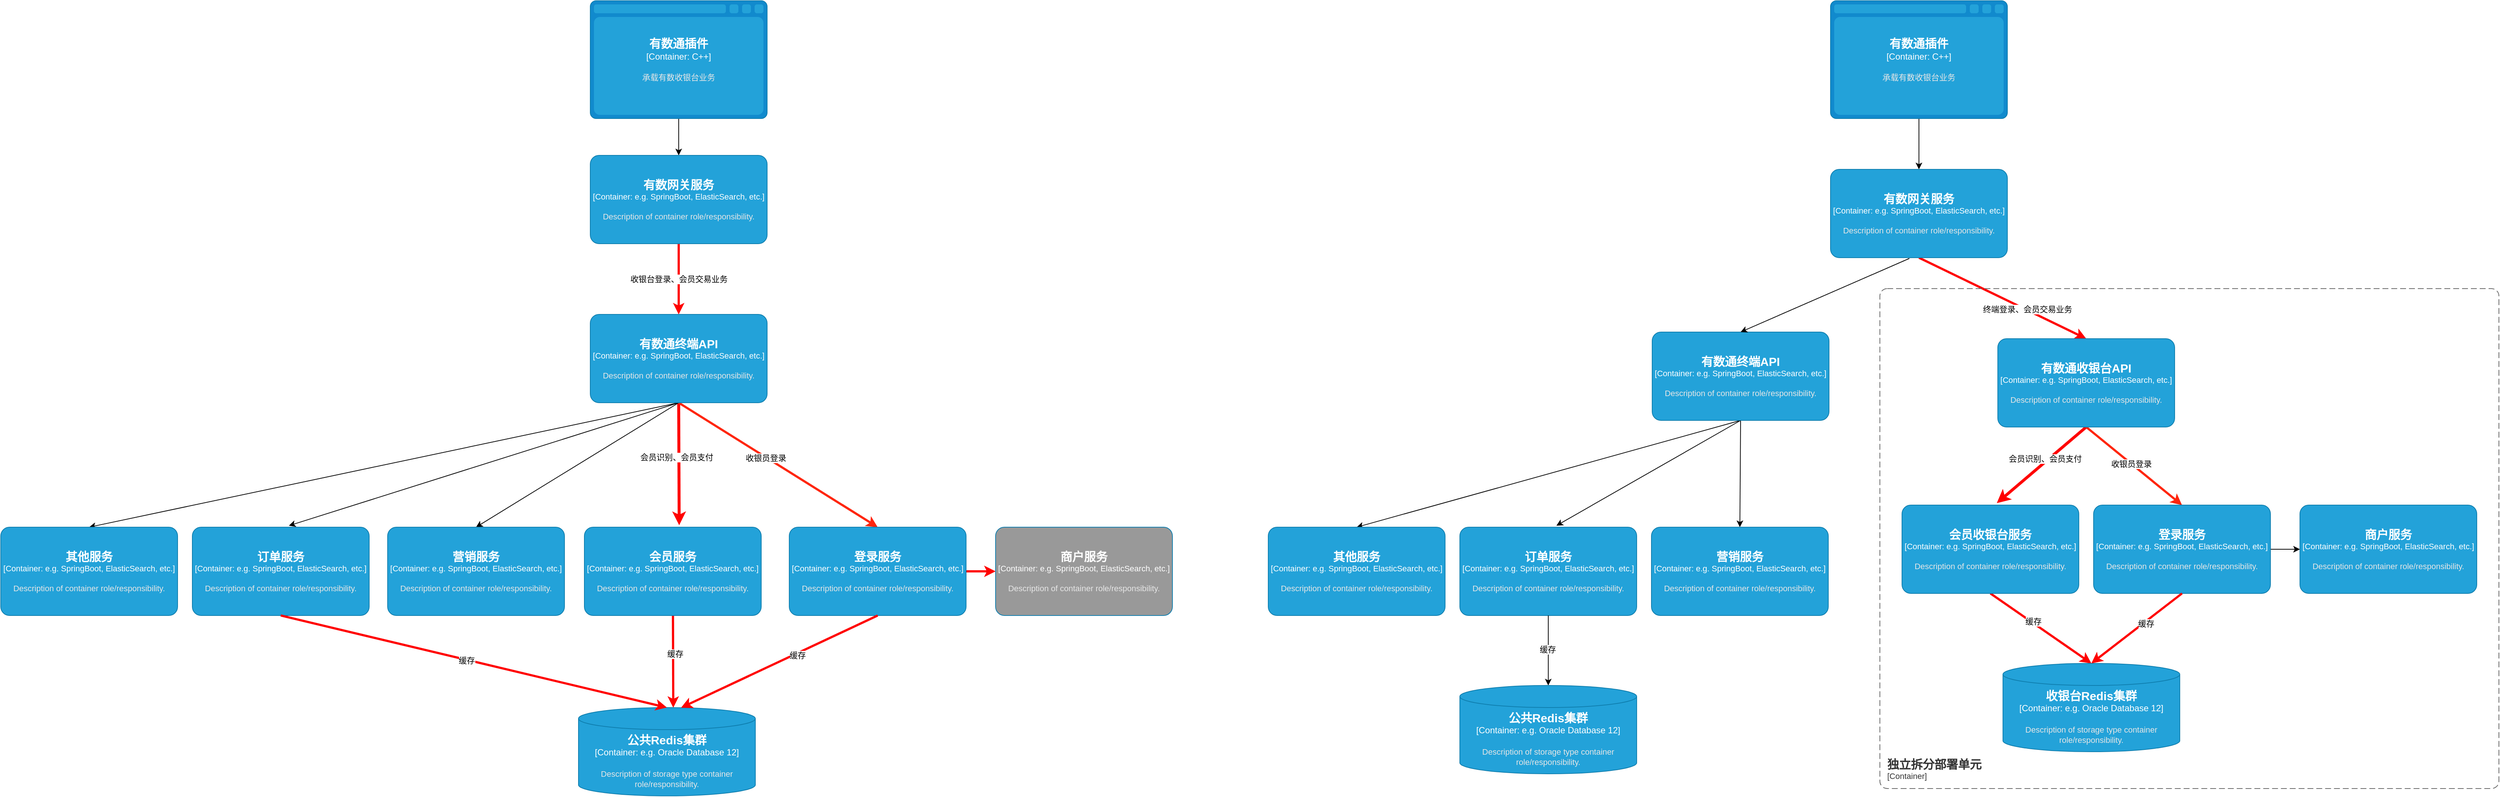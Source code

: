 <mxfile version="21.0.6" type="github">
  <diagram name="第 1 页" id="t0UJckb2Ev8VVVna4g9e">
    <mxGraphModel dx="2522" dy="2105" grid="1" gridSize="10" guides="1" tooltips="1" connect="1" arrows="1" fold="1" page="1" pageScale="1" pageWidth="827" pageHeight="1169" math="0" shadow="0">
      <root>
        <mxCell id="0" />
        <mxCell id="1" parent="0" />
        <mxCell id="-FBFodK5nEFQoo2l8xee-19" style="edgeStyle=orthogonalEdgeStyle;rounded=0;orthogonalLoop=1;jettySize=auto;html=1;exitX=0.5;exitY=1;exitDx=0;exitDy=0;exitPerimeter=0;entryX=0.5;entryY=0;entryDx=0;entryDy=0;entryPerimeter=0;" edge="1" parent="1" source="-FBFodK5nEFQoo2l8xee-1" target="-FBFodK5nEFQoo2l8xee-5">
          <mxGeometry relative="1" as="geometry" />
        </mxCell>
        <object placeholders="1" c4Type="有数通插件" c4Container="Container" c4Technology="C++" c4Description="承载有数收银台业务" label="&lt;font style=&quot;font-size: 16px&quot;&gt;&lt;b&gt;%c4Type%&lt;/b&gt;&lt;/font&gt;&lt;div&gt;[%c4Container%:&amp;nbsp;%c4Technology%]&lt;/div&gt;&lt;br&gt;&lt;div&gt;&lt;font style=&quot;font-size: 11px&quot;&gt;&lt;font color=&quot;#E6E6E6&quot;&gt;%c4Description%&lt;/font&gt;&lt;/div&gt;" id="-FBFodK5nEFQoo2l8xee-1">
          <mxCell style="shape=mxgraph.c4.webBrowserContainer2;whiteSpace=wrap;html=1;boundedLbl=1;rounded=0;labelBackgroundColor=none;strokeColor=#118ACD;fillColor=#23A2D9;strokeColor=#118ACD;strokeColor2=#0E7DAD;fontSize=12;fontColor=#ffffff;align=center;metaEdit=1;points=[[0.5,0,0],[1,0.25,0],[1,0.5,0],[1,0.75,0],[0.5,1,0],[0,0.75,0],[0,0.5,0],[0,0.25,0]];resizable=0;" vertex="1" parent="1">
            <mxGeometry x="230" y="-130" width="240" height="160" as="geometry" />
          </mxCell>
        </object>
        <mxCell id="-FBFodK5nEFQoo2l8xee-25" style="rounded=0;orthogonalLoop=1;jettySize=auto;html=1;exitX=0.5;exitY=1;exitDx=0;exitDy=0;exitPerimeter=0;entryX=0.536;entryY=-0.022;entryDx=0;entryDy=0;entryPerimeter=0;strokeColor=#FF0000;strokeWidth=4;" edge="1" parent="1" source="-FBFodK5nEFQoo2l8xee-2" target="-FBFodK5nEFQoo2l8xee-24">
          <mxGeometry relative="1" as="geometry" />
        </mxCell>
        <mxCell id="-FBFodK5nEFQoo2l8xee-38" value="会员识别、会员支付" style="edgeLabel;html=1;align=center;verticalAlign=middle;resizable=0;points=[];" vertex="1" connectable="0" parent="-FBFodK5nEFQoo2l8xee-25">
          <mxGeometry x="-0.114" y="-4" relative="1" as="geometry">
            <mxPoint as="offset" />
          </mxGeometry>
        </mxCell>
        <mxCell id="-FBFodK5nEFQoo2l8xee-27" style="rounded=0;orthogonalLoop=1;jettySize=auto;html=1;exitX=0.5;exitY=1;exitDx=0;exitDy=0;exitPerimeter=0;entryX=0.546;entryY=-0.017;entryDx=0;entryDy=0;entryPerimeter=0;" edge="1" parent="1" source="-FBFodK5nEFQoo2l8xee-2" target="-FBFodK5nEFQoo2l8xee-26">
          <mxGeometry relative="1" as="geometry">
            <mxPoint x="-120" y="580" as="targetPoint" />
          </mxGeometry>
        </mxCell>
        <mxCell id="-FBFodK5nEFQoo2l8xee-31" style="rounded=0;orthogonalLoop=1;jettySize=auto;html=1;exitX=0.5;exitY=1;exitDx=0;exitDy=0;exitPerimeter=0;entryX=0.5;entryY=0;entryDx=0;entryDy=0;entryPerimeter=0;" edge="1" parent="1" source="-FBFodK5nEFQoo2l8xee-2" target="-FBFodK5nEFQoo2l8xee-30">
          <mxGeometry relative="1" as="geometry" />
        </mxCell>
        <mxCell id="-FBFodK5nEFQoo2l8xee-34" style="rounded=0;orthogonalLoop=1;jettySize=auto;html=1;exitX=0.5;exitY=1;exitDx=0;exitDy=0;exitPerimeter=0;entryX=0.5;entryY=0;entryDx=0;entryDy=0;entryPerimeter=0;" edge="1" parent="1" source="-FBFodK5nEFQoo2l8xee-2" target="-FBFodK5nEFQoo2l8xee-33">
          <mxGeometry relative="1" as="geometry" />
        </mxCell>
        <mxCell id="-FBFodK5nEFQoo2l8xee-37" style="rounded=0;orthogonalLoop=1;jettySize=auto;html=1;exitX=0.5;exitY=1;exitDx=0;exitDy=0;exitPerimeter=0;strokeColor=#FF250D;strokeWidth=3;entryX=0.5;entryY=0;entryDx=0;entryDy=0;entryPerimeter=0;" edge="1" parent="1" source="-FBFodK5nEFQoo2l8xee-2" target="-FBFodK5nEFQoo2l8xee-174">
          <mxGeometry relative="1" as="geometry">
            <mxPoint x="570" y="570" as="targetPoint" />
          </mxGeometry>
        </mxCell>
        <mxCell id="-FBFodK5nEFQoo2l8xee-39" value="收银员登录" style="edgeLabel;html=1;align=center;verticalAlign=middle;resizable=0;points=[];" vertex="1" connectable="0" parent="-FBFodK5nEFQoo2l8xee-37">
          <mxGeometry x="-0.18" relative="1" as="geometry">
            <mxPoint x="7" y="6" as="offset" />
          </mxGeometry>
        </mxCell>
        <object placeholders="1" c4Name="有数通终端API" c4Type="Container" c4Technology="e.g. SpringBoot, ElasticSearch, etc." c4Description="Description of container role/responsibility." label="&lt;font style=&quot;font-size: 16px&quot;&gt;&lt;b&gt;%c4Name%&lt;/b&gt;&lt;/font&gt;&lt;div&gt;[%c4Type%: %c4Technology%]&lt;/div&gt;&lt;br&gt;&lt;div&gt;&lt;font style=&quot;font-size: 11px&quot;&gt;&lt;font color=&quot;#E6E6E6&quot;&gt;%c4Description%&lt;/font&gt;&lt;/div&gt;" id="-FBFodK5nEFQoo2l8xee-2">
          <mxCell style="rounded=1;whiteSpace=wrap;html=1;fontSize=11;labelBackgroundColor=none;fillColor=#23A2D9;fontColor=#ffffff;align=center;arcSize=10;strokeColor=#0E7DAD;metaEdit=1;resizable=0;points=[[0.25,0,0],[0.5,0,0],[0.75,0,0],[1,0.25,0],[1,0.5,0],[1,0.75,0],[0.75,1,0],[0.5,1,0],[0.25,1,0],[0,0.75,0],[0,0.5,0],[0,0.25,0]];" vertex="1" parent="1">
            <mxGeometry x="230" y="296" width="240" height="120" as="geometry" />
          </mxCell>
        </object>
        <mxCell id="-FBFodK5nEFQoo2l8xee-20" value="收银台登录、会员交易业务" style="edgeStyle=orthogonalEdgeStyle;rounded=0;orthogonalLoop=1;jettySize=auto;html=1;entryX=0.5;entryY=0;entryDx=0;entryDy=0;entryPerimeter=0;strokeColor=#FF0000;strokeWidth=3;" edge="1" parent="1" source="-FBFodK5nEFQoo2l8xee-5" target="-FBFodK5nEFQoo2l8xee-2">
          <mxGeometry x="0.005" relative="1" as="geometry">
            <mxPoint as="offset" />
          </mxGeometry>
        </mxCell>
        <object placeholders="1" c4Name="有数网关服务" c4Type="Container" c4Technology="e.g. SpringBoot, ElasticSearch, etc." c4Description="Description of container role/responsibility." label="&lt;font style=&quot;font-size: 16px&quot;&gt;&lt;b&gt;%c4Name%&lt;/b&gt;&lt;/font&gt;&lt;div&gt;[%c4Type%: %c4Technology%]&lt;/div&gt;&lt;br&gt;&lt;div&gt;&lt;font style=&quot;font-size: 11px&quot;&gt;&lt;font color=&quot;#E6E6E6&quot;&gt;%c4Description%&lt;/font&gt;&lt;/div&gt;" id="-FBFodK5nEFQoo2l8xee-5">
          <mxCell style="rounded=1;whiteSpace=wrap;html=1;fontSize=11;labelBackgroundColor=none;fillColor=#23A2D9;fontColor=#ffffff;align=center;arcSize=10;strokeColor=#0E7DAD;metaEdit=1;resizable=0;points=[[0.25,0,0],[0.5,0,0],[0.75,0,0],[1,0.25,0],[1,0.5,0],[1,0.75,0],[0.75,1,0],[0.5,1,0],[0.25,1,0],[0,0.75,0],[0,0.5,0],[0,0.25,0]];" vertex="1" parent="1">
            <mxGeometry x="230" y="80" width="240" height="120" as="geometry" />
          </mxCell>
        </object>
        <mxCell id="-FBFodK5nEFQoo2l8xee-94" style="rounded=0;orthogonalLoop=1;jettySize=auto;html=1;entryX=0.536;entryY=0.002;entryDx=0;entryDy=0;entryPerimeter=0;strokeWidth=3;strokeColor=#FF0000;" edge="1" parent="1" source="-FBFodK5nEFQoo2l8xee-24" target="-FBFodK5nEFQoo2l8xee-92">
          <mxGeometry relative="1" as="geometry" />
        </mxCell>
        <mxCell id="-FBFodK5nEFQoo2l8xee-98" value="缓存" style="edgeLabel;html=1;align=center;verticalAlign=middle;resizable=0;points=[];" vertex="1" connectable="0" parent="-FBFodK5nEFQoo2l8xee-94">
          <mxGeometry x="-0.174" y="2" relative="1" as="geometry">
            <mxPoint as="offset" />
          </mxGeometry>
        </mxCell>
        <object placeholders="1" c4Name="会员服务" c4Type="Container" c4Technology="e.g. SpringBoot, ElasticSearch, etc." c4Description="Description of container role/responsibility." label="&lt;font style=&quot;font-size: 16px&quot;&gt;&lt;b&gt;%c4Name%&lt;/b&gt;&lt;/font&gt;&lt;div&gt;[%c4Type%: %c4Technology%]&lt;/div&gt;&lt;br&gt;&lt;div&gt;&lt;font style=&quot;font-size: 11px&quot;&gt;&lt;font color=&quot;#E6E6E6&quot;&gt;%c4Description%&lt;/font&gt;&lt;/div&gt;" id="-FBFodK5nEFQoo2l8xee-24">
          <mxCell style="rounded=1;whiteSpace=wrap;html=1;fontSize=11;labelBackgroundColor=none;fillColor=#23A2D9;fontColor=#ffffff;align=center;arcSize=10;strokeColor=#0E7DAD;metaEdit=1;resizable=0;points=[[0.25,0,0],[0.5,0,0],[0.75,0,0],[1,0.25,0],[1,0.5,0],[1,0.75,0],[0.75,1,0],[0.5,1,0],[0.25,1,0],[0,0.75,0],[0,0.5,0],[0,0.25,0]];" vertex="1" parent="1">
            <mxGeometry x="222" y="585" width="240" height="120" as="geometry" />
          </mxCell>
        </object>
        <object placeholders="1" c4Name="订单服务" c4Type="Container" c4Technology="e.g. SpringBoot, ElasticSearch, etc." c4Description="Description of container role/responsibility." label="&lt;font style=&quot;font-size: 16px&quot;&gt;&lt;b&gt;%c4Name%&lt;/b&gt;&lt;/font&gt;&lt;div&gt;[%c4Type%: %c4Technology%]&lt;/div&gt;&lt;br&gt;&lt;div&gt;&lt;font style=&quot;font-size: 11px&quot;&gt;&lt;font color=&quot;#E6E6E6&quot;&gt;%c4Description%&lt;/font&gt;&lt;/div&gt;" id="-FBFodK5nEFQoo2l8xee-26">
          <mxCell style="rounded=1;whiteSpace=wrap;html=1;fontSize=11;labelBackgroundColor=none;fillColor=#23A2D9;fontColor=#ffffff;align=center;arcSize=10;strokeColor=#0E7DAD;metaEdit=1;resizable=0;points=[[0.25,0,0],[0.5,0,0],[0.75,0,0],[1,0.25,0],[1,0.5,0],[1,0.75,0],[0.75,1,0],[0.5,1,0],[0.25,1,0],[0,0.75,0],[0,0.5,0],[0,0.25,0]];" vertex="1" parent="1">
            <mxGeometry x="-310" y="585" width="240" height="120" as="geometry" />
          </mxCell>
        </object>
        <object placeholders="1" c4Name="营销服务" c4Type="Container" c4Technology="e.g. SpringBoot, ElasticSearch, etc." c4Description="Description of container role/responsibility." label="&lt;font style=&quot;font-size: 16px&quot;&gt;&lt;b&gt;%c4Name%&lt;/b&gt;&lt;/font&gt;&lt;div&gt;[%c4Type%: %c4Technology%]&lt;/div&gt;&lt;br&gt;&lt;div&gt;&lt;font style=&quot;font-size: 11px&quot;&gt;&lt;font color=&quot;#E6E6E6&quot;&gt;%c4Description%&lt;/font&gt;&lt;/div&gt;" id="-FBFodK5nEFQoo2l8xee-30">
          <mxCell style="rounded=1;whiteSpace=wrap;html=1;fontSize=11;labelBackgroundColor=none;fillColor=#23A2D9;fontColor=#ffffff;align=center;arcSize=10;strokeColor=#0E7DAD;metaEdit=1;resizable=0;points=[[0.25,0,0],[0.5,0,0],[0.75,0,0],[1,0.25,0],[1,0.5,0],[1,0.75,0],[0.75,1,0],[0.5,1,0],[0.25,1,0],[0,0.75,0],[0,0.5,0],[0,0.25,0]];" vertex="1" parent="1">
            <mxGeometry x="-45" y="585" width="240" height="120" as="geometry" />
          </mxCell>
        </object>
        <object placeholders="1" c4Name="其他服务" c4Type="Container" c4Technology="e.g. SpringBoot, ElasticSearch, etc." c4Description="Description of container role/responsibility." label="&lt;font style=&quot;font-size: 16px&quot;&gt;&lt;b&gt;%c4Name%&lt;/b&gt;&lt;/font&gt;&lt;div&gt;[%c4Type%: %c4Technology%]&lt;/div&gt;&lt;br&gt;&lt;div&gt;&lt;font style=&quot;font-size: 11px&quot;&gt;&lt;font color=&quot;#E6E6E6&quot;&gt;%c4Description%&lt;/font&gt;&lt;/div&gt;" id="-FBFodK5nEFQoo2l8xee-33">
          <mxCell style="rounded=1;whiteSpace=wrap;html=1;fontSize=11;labelBackgroundColor=none;fillColor=#23A2D9;fontColor=#ffffff;align=center;arcSize=10;strokeColor=#0E7DAD;metaEdit=1;resizable=0;points=[[0.25,0,0],[0.5,0,0],[0.75,0,0],[1,0.25,0],[1,0.5,0],[1,0.75,0],[0.75,1,0],[0.5,1,0],[0.25,1,0],[0,0.75,0],[0,0.5,0],[0,0.25,0]];" vertex="1" parent="1">
            <mxGeometry x="-570" y="585" width="240" height="120" as="geometry" />
          </mxCell>
        </object>
        <object placeholders="1" c4Name="商户服务" c4Type="Container" c4Technology="e.g. SpringBoot, ElasticSearch, etc." c4Description="Description of container role/responsibility." label="&lt;font style=&quot;font-size: 16px&quot;&gt;&lt;b&gt;%c4Name%&lt;/b&gt;&lt;/font&gt;&lt;div&gt;[%c4Type%: %c4Technology%]&lt;/div&gt;&lt;br&gt;&lt;div&gt;&lt;font style=&quot;font-size: 11px&quot;&gt;&lt;font color=&quot;#E6E6E6&quot;&gt;%c4Description%&lt;/font&gt;&lt;/div&gt;" id="-FBFodK5nEFQoo2l8xee-36">
          <mxCell style="rounded=1;whiteSpace=wrap;html=1;fontSize=11;labelBackgroundColor=none;fillColor=#999999;fontColor=#ffffff;align=center;arcSize=10;strokeColor=#0E7DAD;metaEdit=1;resizable=0;points=[[0.25,0,0],[0.5,0,0],[0.75,0,0],[1,0.25,0],[1,0.5,0],[1,0.75,0],[0.75,1,0],[0.5,1,0],[0.25,1,0],[0,0.75,0],[0,0.5,0],[0,0.25,0]];" vertex="1" parent="1">
            <mxGeometry x="780" y="585" width="240" height="120" as="geometry" />
          </mxCell>
        </object>
        <object placeholders="1" c4Type="公共Redis集群" c4Container="Container" c4Technology="e.g. Oracle Database 12" c4Description="Description of storage type container role/responsibility." label="&lt;font style=&quot;font-size: 16px&quot;&gt;&lt;b&gt;%c4Type%&lt;/b&gt;&lt;/font&gt;&lt;div&gt;[%c4Container%:&amp;nbsp;%c4Technology%]&lt;/div&gt;&lt;br&gt;&lt;div&gt;&lt;font style=&quot;font-size: 11px&quot;&gt;&lt;font color=&quot;#E6E6E6&quot;&gt;%c4Description%&lt;/font&gt;&lt;/div&gt;" id="-FBFodK5nEFQoo2l8xee-92">
          <mxCell style="shape=cylinder3;size=15;whiteSpace=wrap;html=1;boundedLbl=1;rounded=0;labelBackgroundColor=none;fillColor=#23A2D9;fontSize=12;fontColor=#ffffff;align=center;strokeColor=#0E7DAD;metaEdit=1;points=[[0.5,0,0],[1,0.25,0],[1,0.5,0],[1,0.75,0],[0.5,1,0],[0,0.75,0],[0,0.5,0],[0,0.25,0]];resizable=0;" vertex="1" parent="1">
            <mxGeometry x="214" y="830" width="240" height="120" as="geometry" />
          </mxCell>
        </object>
        <mxCell id="-FBFodK5nEFQoo2l8xee-95" style="rounded=0;orthogonalLoop=1;jettySize=auto;html=1;exitX=0.5;exitY=1;exitDx=0;exitDy=0;exitPerimeter=0;strokeColor=#FF0000;strokeWidth=3;entryX=0.5;entryY=0;entryDx=0;entryDy=0;entryPerimeter=0;" edge="1" parent="1" source="-FBFodK5nEFQoo2l8xee-26" target="-FBFodK5nEFQoo2l8xee-92">
          <mxGeometry relative="1" as="geometry">
            <mxPoint x="390" y="715" as="sourcePoint" />
            <mxPoint x="360" y="870" as="targetPoint" />
          </mxGeometry>
        </mxCell>
        <mxCell id="-FBFodK5nEFQoo2l8xee-96" value="缓存" style="edgeLabel;html=1;align=center;verticalAlign=middle;resizable=0;points=[];" vertex="1" connectable="0" parent="-FBFodK5nEFQoo2l8xee-95">
          <mxGeometry x="-0.039" y="-1" relative="1" as="geometry">
            <mxPoint as="offset" />
          </mxGeometry>
        </mxCell>
        <mxCell id="-FBFodK5nEFQoo2l8xee-146" style="edgeStyle=orthogonalEdgeStyle;rounded=0;orthogonalLoop=1;jettySize=auto;html=1;exitX=0.5;exitY=1;exitDx=0;exitDy=0;exitPerimeter=0;entryX=0.5;entryY=0;entryDx=0;entryDy=0;entryPerimeter=0;" edge="1" parent="1" source="-FBFodK5nEFQoo2l8xee-147" target="-FBFodK5nEFQoo2l8xee-157">
          <mxGeometry relative="1" as="geometry" />
        </mxCell>
        <object placeholders="1" c4Type="有数通插件" c4Container="Container" c4Technology="C++" c4Description="承载有数收银台业务" label="&lt;font style=&quot;font-size: 16px&quot;&gt;&lt;b&gt;%c4Type%&lt;/b&gt;&lt;/font&gt;&lt;div&gt;[%c4Container%:&amp;nbsp;%c4Technology%]&lt;/div&gt;&lt;br&gt;&lt;div&gt;&lt;font style=&quot;font-size: 11px&quot;&gt;&lt;font color=&quot;#E6E6E6&quot;&gt;%c4Description%&lt;/font&gt;&lt;/div&gt;" id="-FBFodK5nEFQoo2l8xee-147">
          <mxCell style="shape=mxgraph.c4.webBrowserContainer2;whiteSpace=wrap;html=1;boundedLbl=1;rounded=0;labelBackgroundColor=none;strokeColor=#118ACD;fillColor=#23A2D9;strokeColor=#118ACD;strokeColor2=#0E7DAD;fontSize=12;fontColor=#ffffff;align=center;metaEdit=1;points=[[0.5,0,0],[1,0.25,0],[1,0.5,0],[1,0.75,0],[0.5,1,0],[0,0.75,0],[0,0.5,0],[0,0.25,0]];resizable=0;" vertex="1" parent="1">
            <mxGeometry x="1913" y="-130" width="240" height="160" as="geometry" />
          </mxCell>
        </object>
        <mxCell id="-FBFodK5nEFQoo2l8xee-148" style="rounded=0;orthogonalLoop=1;jettySize=auto;html=1;exitX=0.5;exitY=1;exitDx=0;exitDy=0;exitPerimeter=0;entryX=0.536;entryY=-0.022;entryDx=0;entryDy=0;entryPerimeter=0;strokeColor=#FF0000;strokeWidth=4;" edge="1" parent="1" source="-FBFodK5nEFQoo2l8xee-169" target="-FBFodK5nEFQoo2l8xee-160">
          <mxGeometry relative="1" as="geometry" />
        </mxCell>
        <mxCell id="-FBFodK5nEFQoo2l8xee-149" value="会员识别、会员支付" style="edgeLabel;html=1;align=center;verticalAlign=middle;resizable=0;points=[];" vertex="1" connectable="0" parent="-FBFodK5nEFQoo2l8xee-148">
          <mxGeometry x="-0.114" y="-4" relative="1" as="geometry">
            <mxPoint as="offset" />
          </mxGeometry>
        </mxCell>
        <mxCell id="-FBFodK5nEFQoo2l8xee-150" style="rounded=0;orthogonalLoop=1;jettySize=auto;html=1;exitX=0.5;exitY=1;exitDx=0;exitDy=0;exitPerimeter=0;entryX=0.546;entryY=-0.017;entryDx=0;entryDy=0;entryPerimeter=0;" edge="1" parent="1" source="-FBFodK5nEFQoo2l8xee-155" target="-FBFodK5nEFQoo2l8xee-161">
          <mxGeometry relative="1" as="geometry">
            <mxPoint x="1583" y="580" as="targetPoint" />
          </mxGeometry>
        </mxCell>
        <mxCell id="-FBFodK5nEFQoo2l8xee-151" style="rounded=0;orthogonalLoop=1;jettySize=auto;html=1;exitX=0.5;exitY=1;exitDx=0;exitDy=0;exitPerimeter=0;entryX=0.5;entryY=0;entryDx=0;entryDy=0;entryPerimeter=0;" edge="1" parent="1" source="-FBFodK5nEFQoo2l8xee-155" target="-FBFodK5nEFQoo2l8xee-162">
          <mxGeometry relative="1" as="geometry" />
        </mxCell>
        <mxCell id="-FBFodK5nEFQoo2l8xee-152" style="rounded=0;orthogonalLoop=1;jettySize=auto;html=1;exitX=0.5;exitY=1;exitDx=0;exitDy=0;exitPerimeter=0;entryX=0.5;entryY=0;entryDx=0;entryDy=0;entryPerimeter=0;" edge="1" parent="1" source="-FBFodK5nEFQoo2l8xee-155" target="-FBFodK5nEFQoo2l8xee-163">
          <mxGeometry relative="1" as="geometry" />
        </mxCell>
        <mxCell id="-FBFodK5nEFQoo2l8xee-153" style="rounded=0;orthogonalLoop=1;jettySize=auto;html=1;entryX=0.5;entryY=0;entryDx=0;entryDy=0;entryPerimeter=0;exitX=0.5;exitY=1;exitDx=0;exitDy=0;exitPerimeter=0;strokeColor=#FF250D;strokeWidth=3;" edge="1" parent="1" source="-FBFodK5nEFQoo2l8xee-169" target="-FBFodK5nEFQoo2l8xee-182">
          <mxGeometry relative="1" as="geometry" />
        </mxCell>
        <mxCell id="-FBFodK5nEFQoo2l8xee-154" value="收银员登录" style="edgeLabel;html=1;align=center;verticalAlign=middle;resizable=0;points=[];" vertex="1" connectable="0" parent="-FBFodK5nEFQoo2l8xee-153">
          <mxGeometry x="-0.18" relative="1" as="geometry">
            <mxPoint x="7" y="6" as="offset" />
          </mxGeometry>
        </mxCell>
        <object placeholders="1" c4Name="有数通终端API" c4Type="Container" c4Technology="e.g. SpringBoot, ElasticSearch, etc." c4Description="Description of container role/responsibility." label="&lt;font style=&quot;font-size: 16px&quot;&gt;&lt;b&gt;%c4Name%&lt;/b&gt;&lt;/font&gt;&lt;div&gt;[%c4Type%: %c4Technology%]&lt;/div&gt;&lt;br&gt;&lt;div&gt;&lt;font style=&quot;font-size: 11px&quot;&gt;&lt;font color=&quot;#E6E6E6&quot;&gt;%c4Description%&lt;/font&gt;&lt;/div&gt;" id="-FBFodK5nEFQoo2l8xee-155">
          <mxCell style="rounded=1;whiteSpace=wrap;html=1;fontSize=11;labelBackgroundColor=none;fillColor=#23A2D9;fontColor=#ffffff;align=center;arcSize=10;strokeColor=#0E7DAD;metaEdit=1;resizable=0;points=[[0.25,0,0],[0.5,0,0],[0.75,0,0],[1,0.25,0],[1,0.5,0],[1,0.75,0],[0.75,1,0],[0.5,1,0],[0.25,1,0],[0,0.75,0],[0,0.5,0],[0,0.25,0]];" vertex="1" parent="1">
            <mxGeometry x="1671" y="320" width="240" height="120" as="geometry" />
          </mxCell>
        </object>
        <mxCell id="-FBFodK5nEFQoo2l8xee-156" style="rounded=0;orthogonalLoop=1;jettySize=auto;html=1;strokeColor=#FF0000;strokeWidth=3;exitX=0.5;exitY=1;exitDx=0;exitDy=0;exitPerimeter=0;entryX=0.5;entryY=0;entryDx=0;entryDy=0;entryPerimeter=0;" edge="1" parent="1" source="-FBFodK5nEFQoo2l8xee-157" target="-FBFodK5nEFQoo2l8xee-169">
          <mxGeometry relative="1" as="geometry" />
        </mxCell>
        <mxCell id="-FBFodK5nEFQoo2l8xee-172" value="终端登录、会员交易业务" style="edgeLabel;html=1;align=center;verticalAlign=middle;resizable=0;points=[];" vertex="1" connectable="0" parent="-FBFodK5nEFQoo2l8xee-156">
          <mxGeometry x="0.279" y="1" relative="1" as="geometry">
            <mxPoint x="1" as="offset" />
          </mxGeometry>
        </mxCell>
        <mxCell id="-FBFodK5nEFQoo2l8xee-170" style="rounded=0;orthogonalLoop=1;jettySize=auto;html=1;entryX=0.5;entryY=0;entryDx=0;entryDy=0;entryPerimeter=0;" edge="1" parent="1" target="-FBFodK5nEFQoo2l8xee-155">
          <mxGeometry relative="1" as="geometry">
            <mxPoint x="2020" y="220" as="sourcePoint" />
          </mxGeometry>
        </mxCell>
        <object placeholders="1" c4Name="有数网关服务" c4Type="Container" c4Technology="e.g. SpringBoot, ElasticSearch, etc." c4Description="Description of container role/responsibility." label="&lt;font style=&quot;font-size: 16px&quot;&gt;&lt;b&gt;%c4Name%&lt;/b&gt;&lt;/font&gt;&lt;div&gt;[%c4Type%: %c4Technology%]&lt;/div&gt;&lt;br&gt;&lt;div&gt;&lt;font style=&quot;font-size: 11px&quot;&gt;&lt;font color=&quot;#E6E6E6&quot;&gt;%c4Description%&lt;/font&gt;&lt;/div&gt;" id="-FBFodK5nEFQoo2l8xee-157">
          <mxCell style="rounded=1;whiteSpace=wrap;html=1;fontSize=11;labelBackgroundColor=none;fillColor=#23A2D9;fontColor=#ffffff;align=center;arcSize=10;strokeColor=#0E7DAD;metaEdit=1;resizable=0;points=[[0.25,0,0],[0.5,0,0],[0.75,0,0],[1,0.25,0],[1,0.5,0],[1,0.75,0],[0.75,1,0],[0.5,1,0],[0.25,1,0],[0,0.75,0],[0,0.5,0],[0,0.25,0]];" vertex="1" parent="1">
            <mxGeometry x="1913" y="99" width="240" height="120" as="geometry" />
          </mxCell>
        </object>
        <mxCell id="-FBFodK5nEFQoo2l8xee-158" style="rounded=0;orthogonalLoop=1;jettySize=auto;html=1;strokeWidth=3;strokeColor=#FF0000;entryX=0.5;entryY=0;entryDx=0;entryDy=0;entryPerimeter=0;exitX=0.5;exitY=1;exitDx=0;exitDy=0;exitPerimeter=0;" edge="1" parent="1" source="-FBFodK5nEFQoo2l8xee-160" target="-FBFodK5nEFQoo2l8xee-165">
          <mxGeometry relative="1" as="geometry">
            <mxPoint x="2123" y="790" as="targetPoint" />
          </mxGeometry>
        </mxCell>
        <mxCell id="-FBFodK5nEFQoo2l8xee-159" value="缓存" style="edgeLabel;html=1;align=center;verticalAlign=middle;resizable=0;points=[];" vertex="1" connectable="0" parent="-FBFodK5nEFQoo2l8xee-158">
          <mxGeometry x="-0.174" y="2" relative="1" as="geometry">
            <mxPoint as="offset" />
          </mxGeometry>
        </mxCell>
        <object placeholders="1" c4Name="会员收银台服务" c4Type="Container" c4Technology="e.g. SpringBoot, ElasticSearch, etc." c4Description="Description of container role/responsibility." label="&lt;font style=&quot;font-size: 16px&quot;&gt;&lt;b&gt;%c4Name%&lt;/b&gt;&lt;/font&gt;&lt;div&gt;[%c4Type%: %c4Technology%]&lt;/div&gt;&lt;br&gt;&lt;div&gt;&lt;font style=&quot;font-size: 11px&quot;&gt;&lt;font color=&quot;#E6E6E6&quot;&gt;%c4Description%&lt;/font&gt;&lt;/div&gt;" id="-FBFodK5nEFQoo2l8xee-160">
          <mxCell style="rounded=1;whiteSpace=wrap;html=1;fontSize=11;labelBackgroundColor=none;fillColor=#23A2D9;fontColor=#ffffff;align=center;arcSize=10;strokeColor=#0E7DAD;metaEdit=1;resizable=0;points=[[0.25,0,0],[0.5,0,0],[0.75,0,0],[1,0.25,0],[1,0.5,0],[1,0.75,0],[0.75,1,0],[0.5,1,0],[0.25,1,0],[0,0.75,0],[0,0.5,0],[0,0.25,0]];" vertex="1" parent="1">
            <mxGeometry x="2010" y="555" width="240" height="120" as="geometry" />
          </mxCell>
        </object>
        <object placeholders="1" c4Name="订单服务" c4Type="Container" c4Technology="e.g. SpringBoot, ElasticSearch, etc." c4Description="Description of container role/responsibility." label="&lt;font style=&quot;font-size: 16px&quot;&gt;&lt;b&gt;%c4Name%&lt;/b&gt;&lt;/font&gt;&lt;div&gt;[%c4Type%: %c4Technology%]&lt;/div&gt;&lt;br&gt;&lt;div&gt;&lt;font style=&quot;font-size: 11px&quot;&gt;&lt;font color=&quot;#E6E6E6&quot;&gt;%c4Description%&lt;/font&gt;&lt;/div&gt;" id="-FBFodK5nEFQoo2l8xee-161">
          <mxCell style="rounded=1;whiteSpace=wrap;html=1;fontSize=11;labelBackgroundColor=none;fillColor=#23A2D9;fontColor=#ffffff;align=center;arcSize=10;strokeColor=#0E7DAD;metaEdit=1;resizable=0;points=[[0.25,0,0],[0.5,0,0],[0.75,0,0],[1,0.25,0],[1,0.5,0],[1,0.75,0],[0.75,1,0],[0.5,1,0],[0.25,1,0],[0,0.75,0],[0,0.5,0],[0,0.25,0]];" vertex="1" parent="1">
            <mxGeometry x="1410" y="585" width="240" height="120" as="geometry" />
          </mxCell>
        </object>
        <object placeholders="1" c4Name="营销服务" c4Type="Container" c4Technology="e.g. SpringBoot, ElasticSearch, etc." c4Description="Description of container role/responsibility." label="&lt;font style=&quot;font-size: 16px&quot;&gt;&lt;b&gt;%c4Name%&lt;/b&gt;&lt;/font&gt;&lt;div&gt;[%c4Type%: %c4Technology%]&lt;/div&gt;&lt;br&gt;&lt;div&gt;&lt;font style=&quot;font-size: 11px&quot;&gt;&lt;font color=&quot;#E6E6E6&quot;&gt;%c4Description%&lt;/font&gt;&lt;/div&gt;" id="-FBFodK5nEFQoo2l8xee-162">
          <mxCell style="rounded=1;whiteSpace=wrap;html=1;fontSize=11;labelBackgroundColor=none;fillColor=#23A2D9;fontColor=#ffffff;align=center;arcSize=10;strokeColor=#0E7DAD;metaEdit=1;resizable=0;points=[[0.25,0,0],[0.5,0,0],[0.75,0,0],[1,0.25,0],[1,0.5,0],[1,0.75,0],[0.75,1,0],[0.5,1,0],[0.25,1,0],[0,0.75,0],[0,0.5,0],[0,0.25,0]];" vertex="1" parent="1">
            <mxGeometry x="1670" y="585" width="240" height="120" as="geometry" />
          </mxCell>
        </object>
        <object placeholders="1" c4Name="其他服务" c4Type="Container" c4Technology="e.g. SpringBoot, ElasticSearch, etc." c4Description="Description of container role/responsibility." label="&lt;font style=&quot;font-size: 16px&quot;&gt;&lt;b&gt;%c4Name%&lt;/b&gt;&lt;/font&gt;&lt;div&gt;[%c4Type%: %c4Technology%]&lt;/div&gt;&lt;br&gt;&lt;div&gt;&lt;font style=&quot;font-size: 11px&quot;&gt;&lt;font color=&quot;#E6E6E6&quot;&gt;%c4Description%&lt;/font&gt;&lt;/div&gt;" id="-FBFodK5nEFQoo2l8xee-163">
          <mxCell style="rounded=1;whiteSpace=wrap;html=1;fontSize=11;labelBackgroundColor=none;fillColor=#23A2D9;fontColor=#ffffff;align=center;arcSize=10;strokeColor=#0E7DAD;metaEdit=1;resizable=0;points=[[0.25,0,0],[0.5,0,0],[0.75,0,0],[1,0.25,0],[1,0.5,0],[1,0.75,0],[0.75,1,0],[0.5,1,0],[0.25,1,0],[0,0.75,0],[0,0.5,0],[0,0.25,0]];" vertex="1" parent="1">
            <mxGeometry x="1150" y="585" width="240" height="120" as="geometry" />
          </mxCell>
        </object>
        <object placeholders="1" c4Name="商户服务" c4Type="Container" c4Technology="e.g. SpringBoot, ElasticSearch, etc." c4Description="Description of container role/responsibility." label="&lt;font style=&quot;font-size: 16px&quot;&gt;&lt;b&gt;%c4Name%&lt;/b&gt;&lt;/font&gt;&lt;div&gt;[%c4Type%: %c4Technology%]&lt;/div&gt;&lt;br&gt;&lt;div&gt;&lt;font style=&quot;font-size: 11px&quot;&gt;&lt;font color=&quot;#E6E6E6&quot;&gt;%c4Description%&lt;/font&gt;&lt;/div&gt;" id="-FBFodK5nEFQoo2l8xee-164">
          <mxCell style="rounded=1;whiteSpace=wrap;html=1;fontSize=11;labelBackgroundColor=none;fillColor=#23a2d9;fontColor=#ffffff;align=center;arcSize=10;strokeColor=#0E7DAD;metaEdit=1;resizable=0;points=[[0.25,0,0],[0.5,0,0],[0.75,0,0],[1,0.25,0],[1,0.5,0],[1,0.75,0],[0.75,1,0],[0.5,1,0],[0.25,1,0],[0,0.75,0],[0,0.5,0],[0,0.25,0]];gradientColor=none;" vertex="1" parent="1">
            <mxGeometry x="2550" y="555" width="240" height="120" as="geometry" />
          </mxCell>
        </object>
        <object placeholders="1" c4Type="收银台Redis集群" c4Container="Container" c4Technology="e.g. Oracle Database 12" c4Description="Description of storage type container role/responsibility." label="&lt;font style=&quot;font-size: 16px&quot;&gt;&lt;b&gt;%c4Type%&lt;/b&gt;&lt;/font&gt;&lt;div&gt;[%c4Container%:&amp;nbsp;%c4Technology%]&lt;/div&gt;&lt;br&gt;&lt;div&gt;&lt;font style=&quot;font-size: 11px&quot;&gt;&lt;font color=&quot;#E6E6E6&quot;&gt;%c4Description%&lt;/font&gt;&lt;/div&gt;" id="-FBFodK5nEFQoo2l8xee-165">
          <mxCell style="shape=cylinder3;size=15;whiteSpace=wrap;html=1;boundedLbl=1;rounded=0;labelBackgroundColor=none;fillColor=#23A2D9;fontSize=12;fontColor=#ffffff;align=center;strokeColor=#0E7DAD;metaEdit=1;points=[[0.5,0,0],[1,0.25,0],[1,0.5,0],[1,0.75,0],[0.5,1,0],[0,0.75,0],[0,0.5,0],[0,0.25,0]];resizable=0;" vertex="1" parent="1">
            <mxGeometry x="2147" y="770" width="240" height="120" as="geometry" />
          </mxCell>
        </object>
        <mxCell id="-FBFodK5nEFQoo2l8xee-166" style="rounded=0;orthogonalLoop=1;jettySize=auto;html=1;exitX=0.5;exitY=1;exitDx=0;exitDy=0;exitPerimeter=0;strokeColor=#000000;strokeWidth=1;entryX=0.5;entryY=0;entryDx=0;entryDy=0;entryPerimeter=0;" edge="1" parent="1" source="-FBFodK5nEFQoo2l8xee-161" target="-FBFodK5nEFQoo2l8xee-168">
          <mxGeometry relative="1" as="geometry">
            <mxPoint x="2093" y="715" as="sourcePoint" />
            <mxPoint x="1530" y="820" as="targetPoint" />
          </mxGeometry>
        </mxCell>
        <mxCell id="-FBFodK5nEFQoo2l8xee-167" value="缓存" style="edgeLabel;html=1;align=center;verticalAlign=middle;resizable=0;points=[];" vertex="1" connectable="0" parent="-FBFodK5nEFQoo2l8xee-166">
          <mxGeometry x="-0.039" y="-1" relative="1" as="geometry">
            <mxPoint as="offset" />
          </mxGeometry>
        </mxCell>
        <object placeholders="1" c4Type="公共Redis集群" c4Container="Container" c4Technology="e.g. Oracle Database 12" c4Description="Description of storage type container role/responsibility." label="&lt;font style=&quot;font-size: 16px&quot;&gt;&lt;b&gt;%c4Type%&lt;/b&gt;&lt;/font&gt;&lt;div&gt;[%c4Container%:&amp;nbsp;%c4Technology%]&lt;/div&gt;&lt;br&gt;&lt;div&gt;&lt;font style=&quot;font-size: 11px&quot;&gt;&lt;font color=&quot;#E6E6E6&quot;&gt;%c4Description%&lt;/font&gt;&lt;/div&gt;" id="-FBFodK5nEFQoo2l8xee-168">
          <mxCell style="shape=cylinder3;size=15;whiteSpace=wrap;html=1;boundedLbl=1;rounded=0;labelBackgroundColor=none;fillColor=#23A2D9;fontSize=12;fontColor=#ffffff;align=center;strokeColor=#0E7DAD;metaEdit=1;points=[[0.5,0,0],[1,0.25,0],[1,0.5,0],[1,0.75,0],[0.5,1,0],[0,0.75,0],[0,0.5,0],[0,0.25,0]];resizable=0;" vertex="1" parent="1">
            <mxGeometry x="1410" y="800" width="240" height="120" as="geometry" />
          </mxCell>
        </object>
        <object placeholders="1" c4Name="有数通收银台API" c4Type="Container" c4Technology="e.g. SpringBoot, ElasticSearch, etc." c4Description="Description of container role/responsibility." label="&lt;font style=&quot;font-size: 16px&quot;&gt;&lt;b&gt;%c4Name%&lt;/b&gt;&lt;/font&gt;&lt;div&gt;[%c4Type%: %c4Technology%]&lt;/div&gt;&lt;br&gt;&lt;div&gt;&lt;font style=&quot;font-size: 11px&quot;&gt;&lt;font color=&quot;#E6E6E6&quot;&gt;%c4Description%&lt;/font&gt;&lt;/div&gt;" id="-FBFodK5nEFQoo2l8xee-169">
          <mxCell style="rounded=1;whiteSpace=wrap;html=1;fontSize=11;labelBackgroundColor=none;fillColor=#23A2D9;fontColor=#ffffff;align=center;arcSize=10;strokeColor=#0E7DAD;metaEdit=1;resizable=0;points=[[0.25,0,0],[0.5,0,0],[0.75,0,0],[1,0.25,0],[1,0.5,0],[1,0.75,0],[0.75,1,0],[0.5,1,0],[0.25,1,0],[0,0.75,0],[0,0.5,0],[0,0.25,0]];" vertex="1" parent="1">
            <mxGeometry x="2140" y="329" width="240" height="120" as="geometry" />
          </mxCell>
        </object>
        <object placeholders="1" c4Name="独立拆分部署单元" c4Type="ContainerScopeBoundary" c4Application="Container" label="&lt;font style=&quot;font-size: 16px&quot;&gt;&lt;b&gt;&lt;div style=&quot;text-align: left&quot;&gt;%c4Name%&lt;/div&gt;&lt;/b&gt;&lt;/font&gt;&lt;div style=&quot;text-align: left&quot;&gt;[%c4Application%]&lt;/div&gt;" id="-FBFodK5nEFQoo2l8xee-173">
          <mxCell style="rounded=1;fontSize=11;whiteSpace=wrap;html=1;dashed=1;arcSize=20;fillColor=none;strokeColor=#666666;fontColor=#333333;labelBackgroundColor=none;align=left;verticalAlign=bottom;labelBorderColor=none;spacingTop=0;spacing=10;dashPattern=8 4;metaEdit=1;rotatable=0;perimeter=rectanglePerimeter;noLabel=0;labelPadding=0;allowArrows=0;connectable=0;expand=0;recursiveResize=0;editable=1;pointerEvents=0;absoluteArcSize=1;points=[[0.25,0,0],[0.5,0,0],[0.75,0,0],[1,0.25,0],[1,0.5,0],[1,0.75,0],[0.75,1,0],[0.5,1,0],[0.25,1,0],[0,0.75,0],[0,0.5,0],[0,0.25,0]];" vertex="1" parent="1">
            <mxGeometry x="1980" y="261" width="840" height="679" as="geometry" />
          </mxCell>
        </object>
        <mxCell id="-FBFodK5nEFQoo2l8xee-177" style="rounded=0;orthogonalLoop=1;jettySize=auto;html=1;exitX=1;exitY=0.5;exitDx=0;exitDy=0;exitPerimeter=0;entryX=0;entryY=0.5;entryDx=0;entryDy=0;entryPerimeter=0;strokeWidth=3;strokeColor=#FF0000;" edge="1" parent="1" source="-FBFodK5nEFQoo2l8xee-174" target="-FBFodK5nEFQoo2l8xee-36">
          <mxGeometry relative="1" as="geometry" />
        </mxCell>
        <object placeholders="1" c4Name="登录服务" c4Type="Container" c4Technology="e.g. SpringBoot, ElasticSearch, etc." c4Description="Description of container role/responsibility." label="&lt;font style=&quot;font-size: 16px&quot;&gt;&lt;b&gt;%c4Name%&lt;/b&gt;&lt;/font&gt;&lt;div&gt;[%c4Type%: %c4Technology%]&lt;/div&gt;&lt;br&gt;&lt;div&gt;&lt;font style=&quot;font-size: 11px&quot;&gt;&lt;font color=&quot;#E6E6E6&quot;&gt;%c4Description%&lt;/font&gt;&lt;/div&gt;" id="-FBFodK5nEFQoo2l8xee-174">
          <mxCell style="rounded=1;whiteSpace=wrap;html=1;fontSize=11;labelBackgroundColor=none;fillColor=#23A2D9;fontColor=#ffffff;align=center;arcSize=10;strokeColor=#0E7DAD;metaEdit=1;resizable=0;points=[[0.25,0,0],[0.5,0,0],[0.75,0,0],[1,0.25,0],[1,0.5,0],[1,0.75,0],[0.75,1,0],[0.5,1,0],[0.25,1,0],[0,0.75,0],[0,0.5,0],[0,0.25,0]];" vertex="1" parent="1">
            <mxGeometry x="500" y="585" width="240" height="120" as="geometry" />
          </mxCell>
        </object>
        <mxCell id="-FBFodK5nEFQoo2l8xee-179" style="rounded=0;orthogonalLoop=1;jettySize=auto;html=1;entryX=0.58;entryY=0.002;entryDx=0;entryDy=0;entryPerimeter=0;strokeWidth=3;strokeColor=#FF0000;exitX=0.5;exitY=1;exitDx=0;exitDy=0;exitPerimeter=0;" edge="1" parent="1" source="-FBFodK5nEFQoo2l8xee-174" target="-FBFodK5nEFQoo2l8xee-92">
          <mxGeometry relative="1" as="geometry">
            <mxPoint x="352" y="715" as="sourcePoint" />
            <mxPoint x="353" y="840" as="targetPoint" />
          </mxGeometry>
        </mxCell>
        <mxCell id="-FBFodK5nEFQoo2l8xee-180" value="缓存" style="edgeLabel;html=1;align=center;verticalAlign=middle;resizable=0;points=[];" vertex="1" connectable="0" parent="-FBFodK5nEFQoo2l8xee-179">
          <mxGeometry x="-0.174" y="2" relative="1" as="geometry">
            <mxPoint as="offset" />
          </mxGeometry>
        </mxCell>
        <mxCell id="-FBFodK5nEFQoo2l8xee-184" value="" style="edgeStyle=orthogonalEdgeStyle;rounded=0;orthogonalLoop=1;jettySize=auto;html=1;" edge="1" parent="1" source="-FBFodK5nEFQoo2l8xee-182" target="-FBFodK5nEFQoo2l8xee-164">
          <mxGeometry relative="1" as="geometry" />
        </mxCell>
        <object placeholders="1" c4Name="登录服务" c4Type="Container" c4Technology="e.g. SpringBoot, ElasticSearch, etc." c4Description="Description of container role/responsibility." label="&lt;font style=&quot;font-size: 16px&quot;&gt;&lt;b&gt;%c4Name%&lt;/b&gt;&lt;/font&gt;&lt;div&gt;[%c4Type%: %c4Technology%]&lt;/div&gt;&lt;br&gt;&lt;div&gt;&lt;font style=&quot;font-size: 11px&quot;&gt;&lt;font color=&quot;#E6E6E6&quot;&gt;%c4Description%&lt;/font&gt;&lt;/div&gt;" id="-FBFodK5nEFQoo2l8xee-182">
          <mxCell style="rounded=1;whiteSpace=wrap;html=1;fontSize=11;labelBackgroundColor=none;fillColor=#23A2D9;fontColor=#ffffff;align=center;arcSize=10;strokeColor=#0E7DAD;metaEdit=1;resizable=0;points=[[0.25,0,0],[0.5,0,0],[0.75,0,0],[1,0.25,0],[1,0.5,0],[1,0.75,0],[0.75,1,0],[0.5,1,0],[0.25,1,0],[0,0.75,0],[0,0.5,0],[0,0.25,0]];" vertex="1" parent="1">
            <mxGeometry x="2270" y="555" width="240" height="120" as="geometry" />
          </mxCell>
        </object>
        <mxCell id="-FBFodK5nEFQoo2l8xee-186" style="rounded=0;orthogonalLoop=1;jettySize=auto;html=1;strokeWidth=3;strokeColor=#FF0000;exitX=0.5;exitY=1;exitDx=0;exitDy=0;exitPerimeter=0;entryX=0.5;entryY=0;entryDx=0;entryDy=0;entryPerimeter=0;" edge="1" parent="1" source="-FBFodK5nEFQoo2l8xee-182" target="-FBFodK5nEFQoo2l8xee-165">
          <mxGeometry relative="1" as="geometry">
            <mxPoint x="2179" y="685" as="sourcePoint" />
            <mxPoint x="2250" y="790" as="targetPoint" />
          </mxGeometry>
        </mxCell>
        <mxCell id="-FBFodK5nEFQoo2l8xee-187" value="缓存" style="edgeLabel;html=1;align=center;verticalAlign=middle;resizable=0;points=[];" vertex="1" connectable="0" parent="-FBFodK5nEFQoo2l8xee-186">
          <mxGeometry x="-0.174" y="2" relative="1" as="geometry">
            <mxPoint as="offset" />
          </mxGeometry>
        </mxCell>
      </root>
    </mxGraphModel>
  </diagram>
</mxfile>
